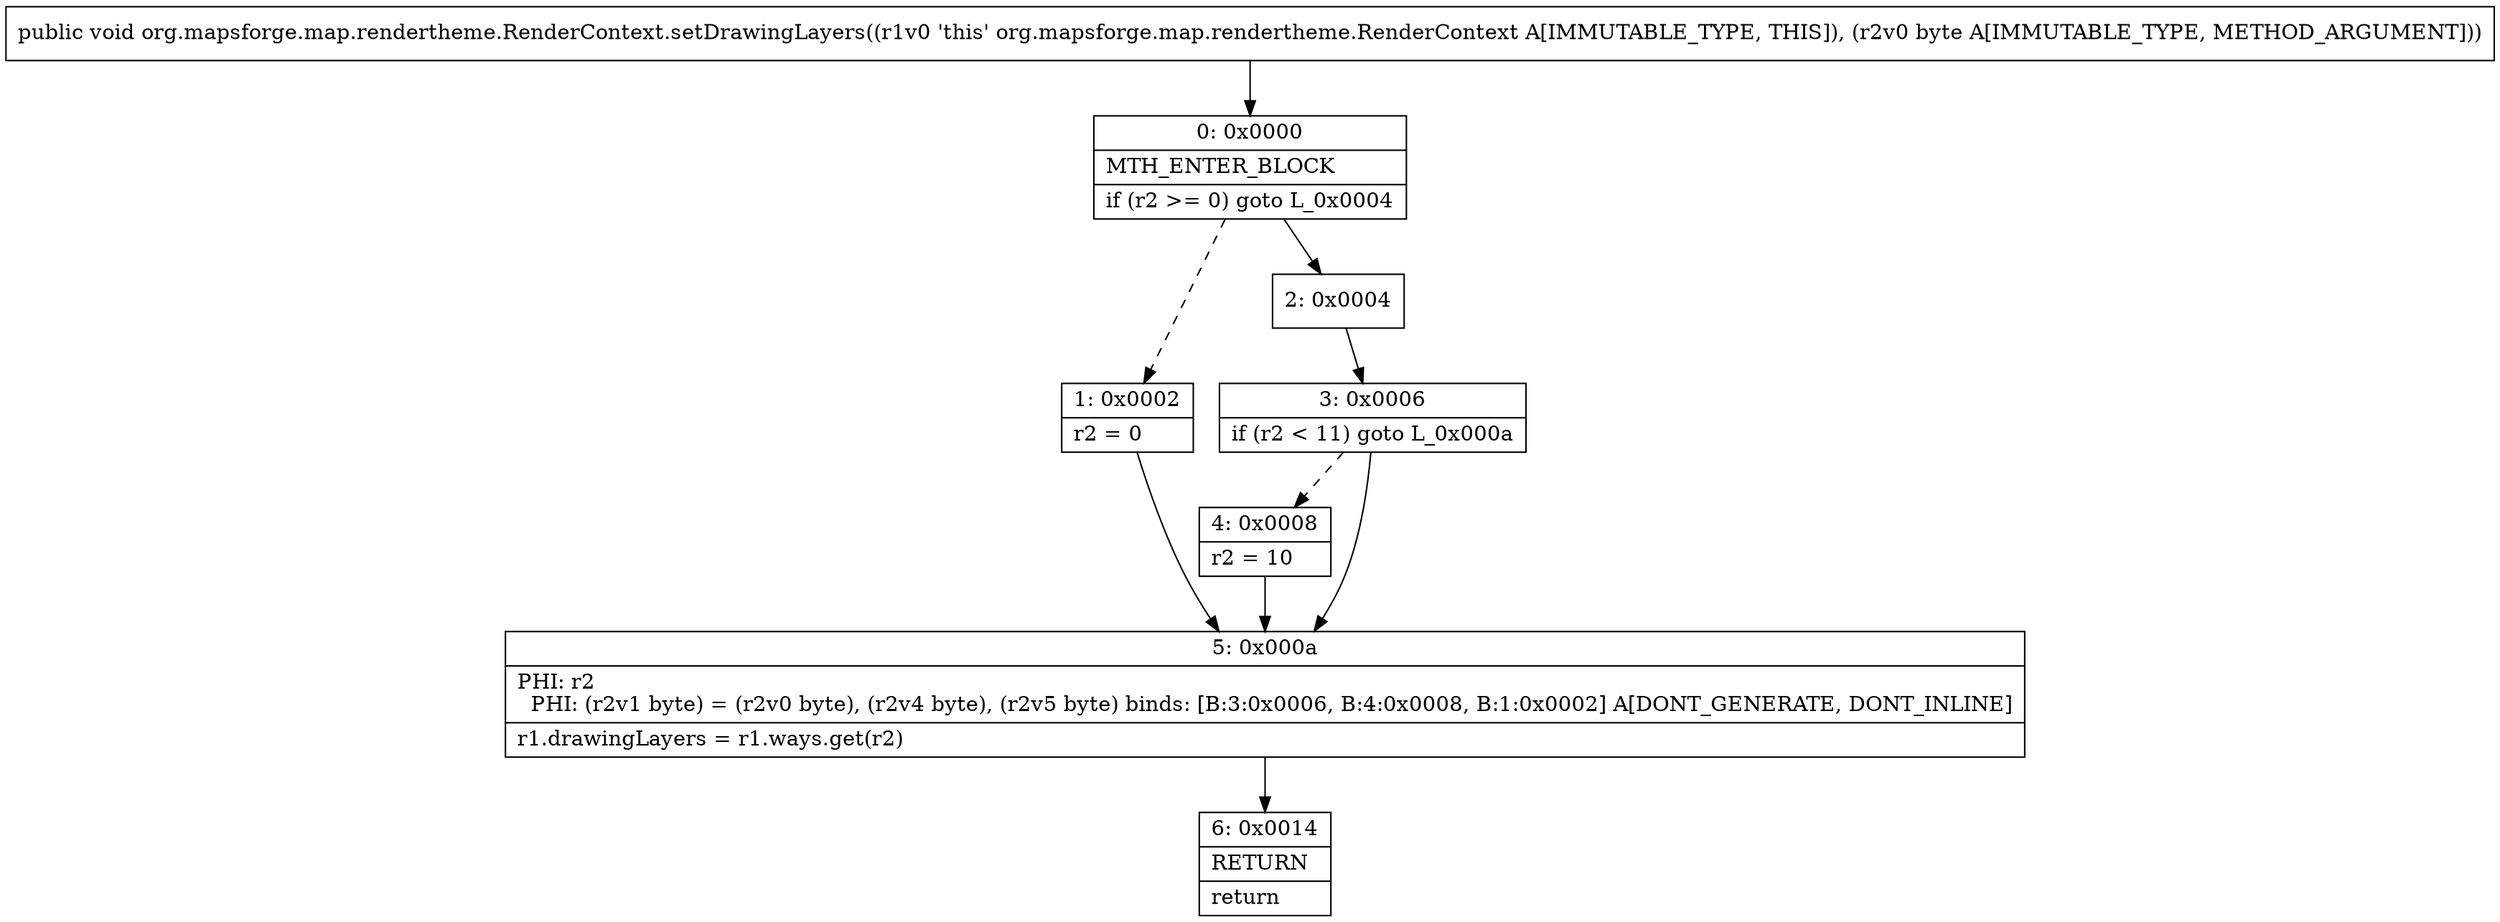 digraph "CFG fororg.mapsforge.map.rendertheme.RenderContext.setDrawingLayers(B)V" {
Node_0 [shape=record,label="{0\:\ 0x0000|MTH_ENTER_BLOCK\l|if (r2 \>= 0) goto L_0x0004\l}"];
Node_1 [shape=record,label="{1\:\ 0x0002|r2 = 0\l}"];
Node_2 [shape=record,label="{2\:\ 0x0004}"];
Node_3 [shape=record,label="{3\:\ 0x0006|if (r2 \< 11) goto L_0x000a\l}"];
Node_4 [shape=record,label="{4\:\ 0x0008|r2 = 10\l}"];
Node_5 [shape=record,label="{5\:\ 0x000a|PHI: r2 \l  PHI: (r2v1 byte) = (r2v0 byte), (r2v4 byte), (r2v5 byte) binds: [B:3:0x0006, B:4:0x0008, B:1:0x0002] A[DONT_GENERATE, DONT_INLINE]\l|r1.drawingLayers = r1.ways.get(r2)\l}"];
Node_6 [shape=record,label="{6\:\ 0x0014|RETURN\l|return\l}"];
MethodNode[shape=record,label="{public void org.mapsforge.map.rendertheme.RenderContext.setDrawingLayers((r1v0 'this' org.mapsforge.map.rendertheme.RenderContext A[IMMUTABLE_TYPE, THIS]), (r2v0 byte A[IMMUTABLE_TYPE, METHOD_ARGUMENT])) }"];
MethodNode -> Node_0;
Node_0 -> Node_1[style=dashed];
Node_0 -> Node_2;
Node_1 -> Node_5;
Node_2 -> Node_3;
Node_3 -> Node_4[style=dashed];
Node_3 -> Node_5;
Node_4 -> Node_5;
Node_5 -> Node_6;
}

